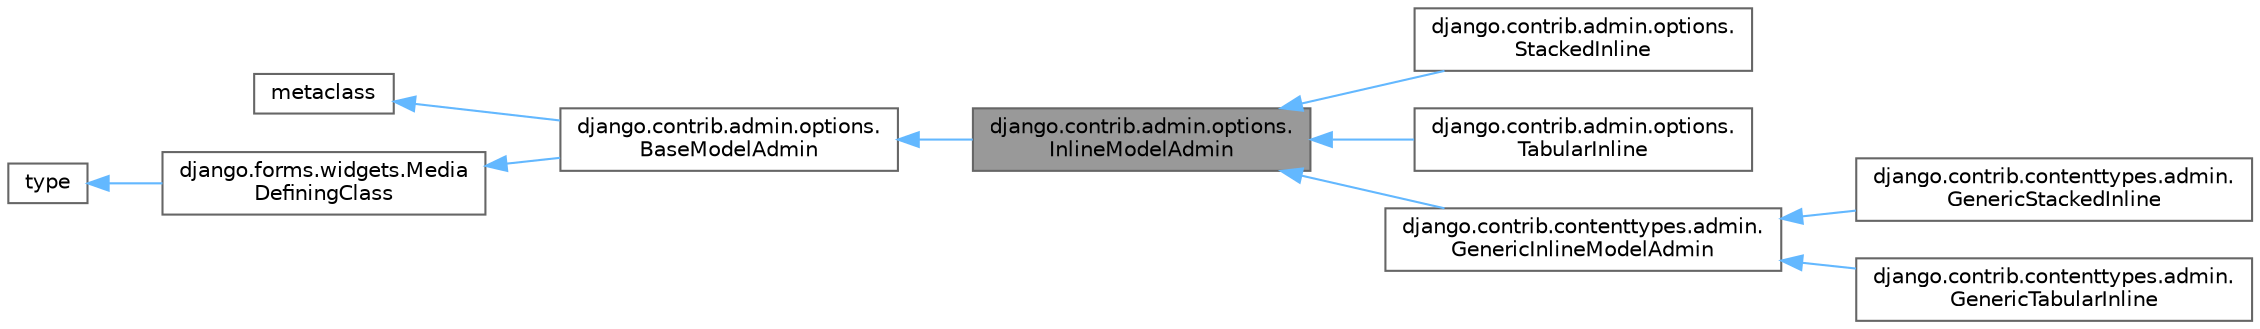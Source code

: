 digraph "django.contrib.admin.options.InlineModelAdmin"
{
 // LATEX_PDF_SIZE
  bgcolor="transparent";
  edge [fontname=Helvetica,fontsize=10,labelfontname=Helvetica,labelfontsize=10];
  node [fontname=Helvetica,fontsize=10,shape=box,height=0.2,width=0.4];
  rankdir="LR";
  Node1 [id="Node000001",label="django.contrib.admin.options.\lInlineModelAdmin",height=0.2,width=0.4,color="gray40", fillcolor="grey60", style="filled", fontcolor="black",tooltip=" "];
  Node2 -> Node1 [id="edge10_Node000001_Node000002",dir="back",color="steelblue1",style="solid",tooltip=" "];
  Node2 [id="Node000002",label="django.contrib.admin.options.\lBaseModelAdmin",height=0.2,width=0.4,color="gray40", fillcolor="white", style="filled",URL="$classdjango_1_1contrib_1_1admin_1_1options_1_1BaseModelAdmin.html",tooltip=" "];
  Node3 -> Node2 [id="edge11_Node000002_Node000003",dir="back",color="steelblue1",style="solid",tooltip=" "];
  Node3 [id="Node000003",label="metaclass",height=0.2,width=0.4,color="gray40", fillcolor="white", style="filled",tooltip=" "];
  Node4 -> Node2 [id="edge12_Node000002_Node000004",dir="back",color="steelblue1",style="solid",tooltip=" "];
  Node4 [id="Node000004",label="django.forms.widgets.Media\lDefiningClass",height=0.2,width=0.4,color="gray40", fillcolor="white", style="filled",URL="$classdjango_1_1forms_1_1widgets_1_1MediaDefiningClass.html",tooltip=" "];
  Node5 -> Node4 [id="edge13_Node000004_Node000005",dir="back",color="steelblue1",style="solid",tooltip=" "];
  Node5 [id="Node000005",label="type",height=0.2,width=0.4,color="gray40", fillcolor="white", style="filled",tooltip=" "];
  Node1 -> Node6 [id="edge14_Node000001_Node000006",dir="back",color="steelblue1",style="solid",tooltip=" "];
  Node6 [id="Node000006",label="django.contrib.admin.options.\lStackedInline",height=0.2,width=0.4,color="gray40", fillcolor="white", style="filled",URL="$classdjango_1_1contrib_1_1admin_1_1options_1_1StackedInline.html",tooltip=" "];
  Node1 -> Node7 [id="edge15_Node000001_Node000007",dir="back",color="steelblue1",style="solid",tooltip=" "];
  Node7 [id="Node000007",label="django.contrib.admin.options.\lTabularInline",height=0.2,width=0.4,color="gray40", fillcolor="white", style="filled",URL="$classdjango_1_1contrib_1_1admin_1_1options_1_1TabularInline.html",tooltip=" "];
  Node1 -> Node8 [id="edge16_Node000001_Node000008",dir="back",color="steelblue1",style="solid",tooltip=" "];
  Node8 [id="Node000008",label="django.contrib.contenttypes.admin.\lGenericInlineModelAdmin",height=0.2,width=0.4,color="gray40", fillcolor="white", style="filled",URL="$classdjango_1_1contrib_1_1contenttypes_1_1admin_1_1GenericInlineModelAdmin.html",tooltip=" "];
  Node8 -> Node9 [id="edge17_Node000008_Node000009",dir="back",color="steelblue1",style="solid",tooltip=" "];
  Node9 [id="Node000009",label="django.contrib.contenttypes.admin.\lGenericStackedInline",height=0.2,width=0.4,color="gray40", fillcolor="white", style="filled",URL="$classdjango_1_1contrib_1_1contenttypes_1_1admin_1_1GenericStackedInline.html",tooltip=" "];
  Node8 -> Node10 [id="edge18_Node000008_Node000010",dir="back",color="steelblue1",style="solid",tooltip=" "];
  Node10 [id="Node000010",label="django.contrib.contenttypes.admin.\lGenericTabularInline",height=0.2,width=0.4,color="gray40", fillcolor="white", style="filled",URL="$classdjango_1_1contrib_1_1contenttypes_1_1admin_1_1GenericTabularInline.html",tooltip=" "];
}
